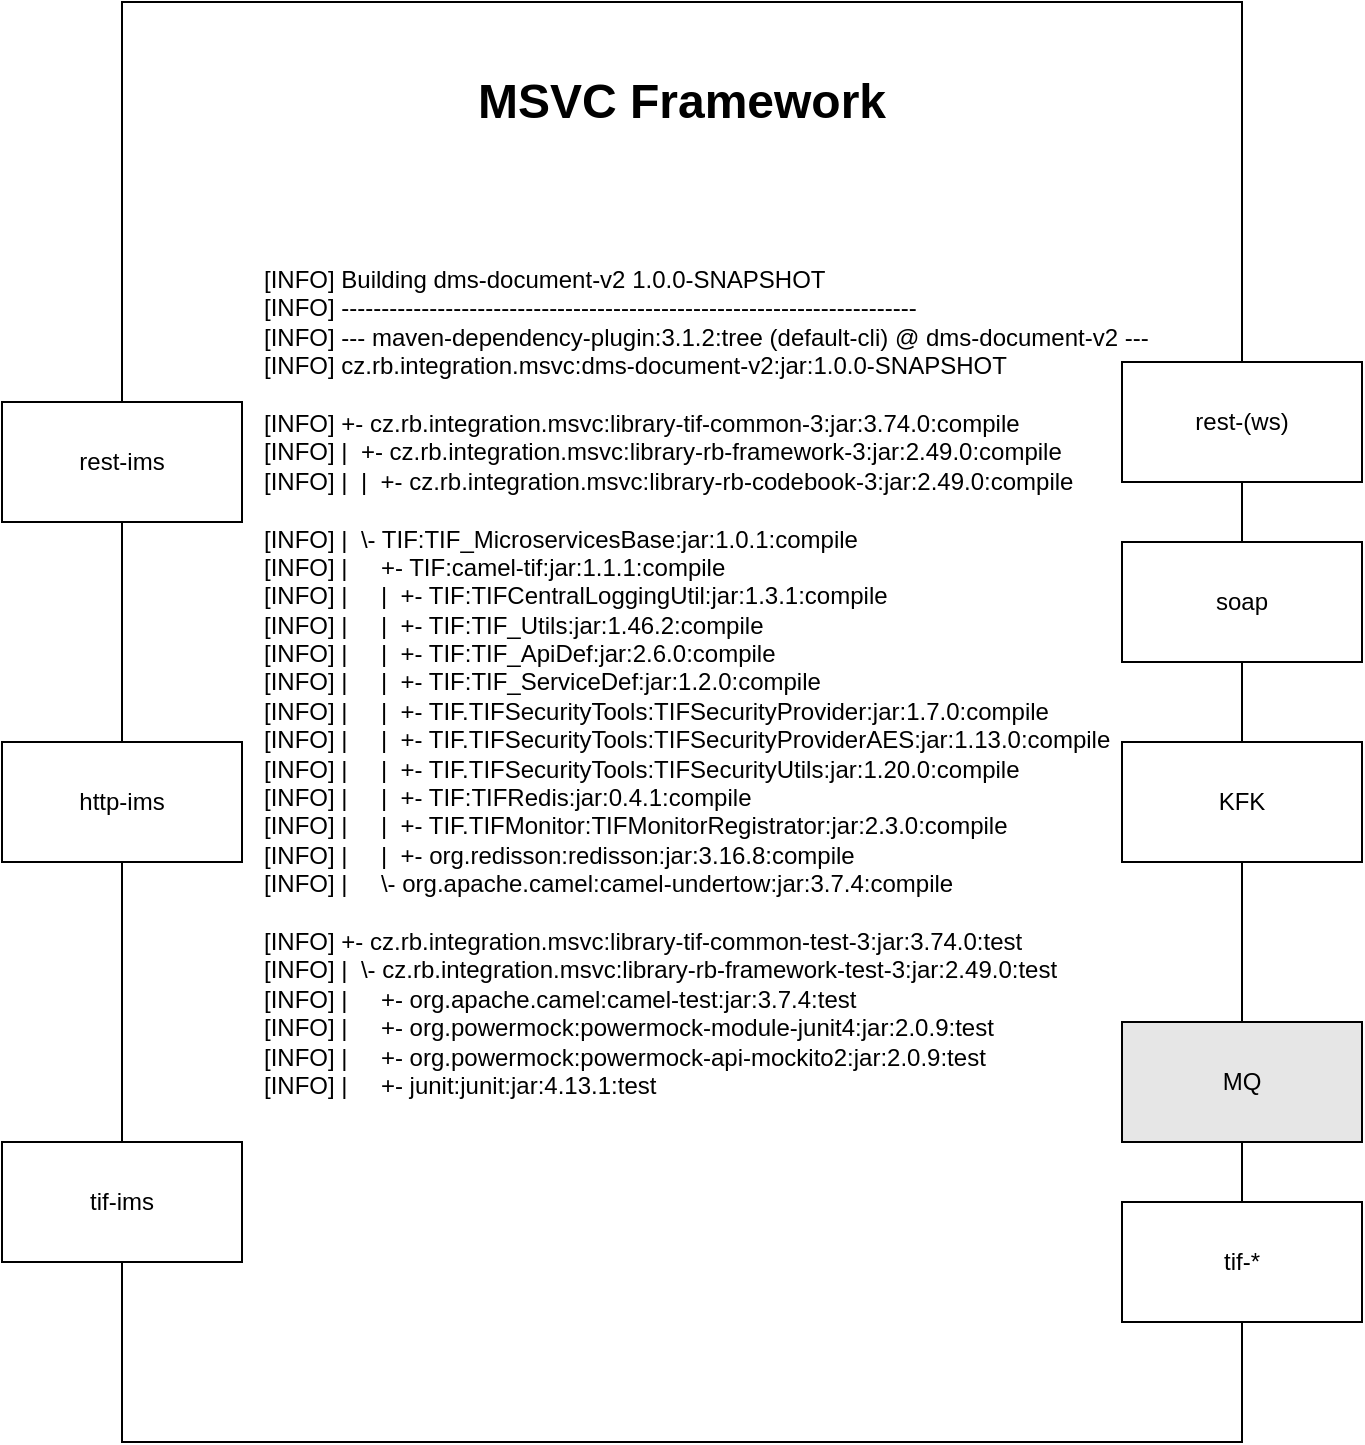 <mxfile version="22.1.3" type="github">
  <diagram name="Stránka-1" id="S0OwSs2gKIAf6juRrMQs">
    <mxGraphModel dx="1306" dy="769" grid="1" gridSize="10" guides="1" tooltips="1" connect="1" arrows="1" fold="1" page="1" pageScale="1" pageWidth="827" pageHeight="1169" math="0" shadow="0">
      <root>
        <mxCell id="0" />
        <mxCell id="1" parent="0" />
        <mxCell id="hxlqqTs2mgKyODCioZAR-1" value="" style="rounded=0;whiteSpace=wrap;html=1;align=center;" parent="1" vertex="1">
          <mxGeometry x="110" y="50" width="560" height="720" as="geometry" />
        </mxCell>
        <mxCell id="hxlqqTs2mgKyODCioZAR-2" value="tif-ims" style="rounded=0;whiteSpace=wrap;html=1;" parent="1" vertex="1">
          <mxGeometry x="50" y="620" width="120" height="60" as="geometry" />
        </mxCell>
        <mxCell id="hxlqqTs2mgKyODCioZAR-3" value="http-ims" style="rounded=0;whiteSpace=wrap;html=1;" parent="1" vertex="1">
          <mxGeometry x="50" y="420" width="120" height="60" as="geometry" />
        </mxCell>
        <mxCell id="hxlqqTs2mgKyODCioZAR-4" value="rest-ims" style="rounded=0;whiteSpace=wrap;html=1;" parent="1" vertex="1">
          <mxGeometry x="50" y="250" width="120" height="60" as="geometry" />
        </mxCell>
        <mxCell id="hxlqqTs2mgKyODCioZAR-5" value="tif-*" style="rounded=0;whiteSpace=wrap;html=1;" parent="1" vertex="1">
          <mxGeometry x="610" y="650" width="120" height="60" as="geometry" />
        </mxCell>
        <mxCell id="hxlqqTs2mgKyODCioZAR-6" value="soap" style="rounded=0;whiteSpace=wrap;html=1;" parent="1" vertex="1">
          <mxGeometry x="610" y="320" width="120" height="60" as="geometry" />
        </mxCell>
        <mxCell id="hxlqqTs2mgKyODCioZAR-7" value="rest-(ws)" style="rounded=0;whiteSpace=wrap;html=1;" parent="1" vertex="1">
          <mxGeometry x="610" y="230" width="120" height="60" as="geometry" />
        </mxCell>
        <mxCell id="hxlqqTs2mgKyODCioZAR-8" value="MQ" style="rounded=0;whiteSpace=wrap;html=1;fillColor=#E6E6E6;" parent="1" vertex="1">
          <mxGeometry x="610" y="560" width="120" height="60" as="geometry" />
        </mxCell>
        <mxCell id="hxlqqTs2mgKyODCioZAR-9" value="KFK" style="rounded=0;whiteSpace=wrap;html=1;" parent="1" vertex="1">
          <mxGeometry x="610" y="420" width="120" height="60" as="geometry" />
        </mxCell>
        <mxCell id="mdh3p-C1TQkfkpC6S6tF-1" value="&lt;div&gt;[INFO] Building dms-document-v2 1.0.0-SNAPSHOT&lt;/div&gt;&lt;div&gt;[INFO] ------------------------------------------------------------------------&lt;/div&gt;&lt;div&gt;[INFO] --- maven-dependency-plugin:3.1.2:tree (default-cli) @ dms-document-v2 ---&lt;/div&gt;&lt;div&gt;[INFO] cz.rb.integration.msvc:dms-document-v2:jar:1.0.0-SNAPSHOT&lt;/div&gt;&lt;div&gt;&lt;br&gt;&lt;/div&gt;&lt;div&gt;[INFO] +- cz.rb.integration.msvc:library-tif-common-3:jar:3.74.0:compile&lt;/div&gt;&lt;div&gt;[INFO] |&amp;nbsp; +- cz.rb.integration.msvc:library-rb-framework-3:jar:2.49.0:compile&lt;/div&gt;&lt;div&gt;[INFO] |&amp;nbsp; |&amp;nbsp; +- cz.rb.integration.msvc:library-rb-codebook-3:jar:2.49.0:compile&lt;/div&gt;&lt;div&gt;&lt;br&gt;&lt;/div&gt;&lt;div&gt;[INFO] |&amp;nbsp; \- TIF:TIF_MicroservicesBase:jar:1.0.1:compile&lt;/div&gt;&lt;div&gt;[INFO] |&amp;nbsp; &amp;nbsp; &amp;nbsp;+- TIF:camel-tif:jar:1.1.1:compile&lt;/div&gt;&lt;div&gt;[INFO] |&amp;nbsp; &amp;nbsp; &amp;nbsp;|&amp;nbsp; +- TIF:TIFCentralLoggingUtil:jar:1.3.1:compile&lt;/div&gt;&lt;div&gt;[INFO] |&amp;nbsp; &amp;nbsp; &amp;nbsp;|&amp;nbsp; +- TIF:TIF_Utils:jar:1.46.2:compile&lt;/div&gt;&lt;div&gt;[INFO] |&amp;nbsp; &amp;nbsp; &amp;nbsp;|&amp;nbsp; +- TIF:TIF_ApiDef:jar:2.6.0:compile&lt;/div&gt;&lt;div&gt;[INFO] |&amp;nbsp; &amp;nbsp; &amp;nbsp;|&amp;nbsp; +- TIF:TIF_ServiceDef:jar:1.2.0:compile&lt;/div&gt;&lt;div&gt;[INFO] |&amp;nbsp; &amp;nbsp; &amp;nbsp;|&amp;nbsp; +- TIF.TIFSecurityTools:TIFSecurityProvider:jar:1.7.0:compile&lt;/div&gt;&lt;div&gt;[INFO] |&amp;nbsp; &amp;nbsp; &amp;nbsp;|&amp;nbsp; +- TIF.TIFSecurityTools:TIFSecurityProviderAES:jar:1.13.0:compile&lt;/div&gt;&lt;div&gt;[INFO] |&amp;nbsp; &amp;nbsp; &amp;nbsp;|&amp;nbsp; +- TIF.TIFSecurityTools:TIFSecurityUtils:jar:1.20.0:compile&lt;/div&gt;&lt;div&gt;[INFO] |&amp;nbsp; &amp;nbsp; &amp;nbsp;|&amp;nbsp; +- TIF:TIFRedis:jar:0.4.1:compile&lt;/div&gt;&lt;div&gt;[INFO] |&amp;nbsp; &amp;nbsp; &amp;nbsp;|&amp;nbsp; +- TIF.TIFMonitor:TIFMonitorRegistrator:jar:2.3.0:compile&lt;/div&gt;&lt;div&gt;[INFO] |&amp;nbsp; &amp;nbsp; &amp;nbsp;|&amp;nbsp; +- org.redisson:redisson:jar:3.16.8:compile&lt;/div&gt;&lt;div&gt;[INFO] |&amp;nbsp; &amp;nbsp; &amp;nbsp;\- org.apache.camel:camel-undertow:jar:3.7.4:compile&lt;/div&gt;&lt;div&gt;&lt;br&gt;&lt;/div&gt;&lt;div&gt;[INFO] +- cz.rb.integration.msvc:library-tif-common-test-3:jar:3.74.0:test&lt;/div&gt;&lt;div&gt;[INFO] |&amp;nbsp; \- cz.rb.integration.msvc:library-rb-framework-test-3:jar:2.49.0:test&lt;/div&gt;&lt;div&gt;[INFO] |&amp;nbsp; &amp;nbsp; &amp;nbsp;+- org.apache.camel:camel-test:jar:3.7.4:test&lt;/div&gt;&lt;div&gt;[INFO] |&amp;nbsp; &amp;nbsp; &amp;nbsp;+- org.powermock:powermock-module-junit4:jar:2.0.9:test&lt;/div&gt;&lt;div&gt;[INFO] |&amp;nbsp; &amp;nbsp; &amp;nbsp;+- org.powermock:powermock-api-mockito2:jar:2.0.9:test&lt;/div&gt;&lt;div&gt;[INFO] |&amp;nbsp; &amp;nbsp; &amp;nbsp;+- junit:junit:jar:4.13.1:test&lt;/div&gt;&lt;div&gt;&lt;br&gt;&lt;/div&gt;" style="text;html=1;strokeColor=none;fillColor=none;align=left;verticalAlign=top;whiteSpace=wrap;rounded=0;" vertex="1" parent="1">
          <mxGeometry x="179" y="175" width="470" height="410" as="geometry" />
        </mxCell>
        <mxCell id="mdh3p-C1TQkfkpC6S6tF-2" value="&lt;h1&gt;MSVC Framework&lt;/h1&gt;" style="text;html=1;strokeColor=none;fillColor=none;spacing=5;spacingTop=-20;whiteSpace=wrap;overflow=hidden;rounded=0;align=center;verticalAlign=top;" vertex="1" parent="1">
          <mxGeometry x="260" y="80" width="260" height="50" as="geometry" />
        </mxCell>
      </root>
    </mxGraphModel>
  </diagram>
</mxfile>

